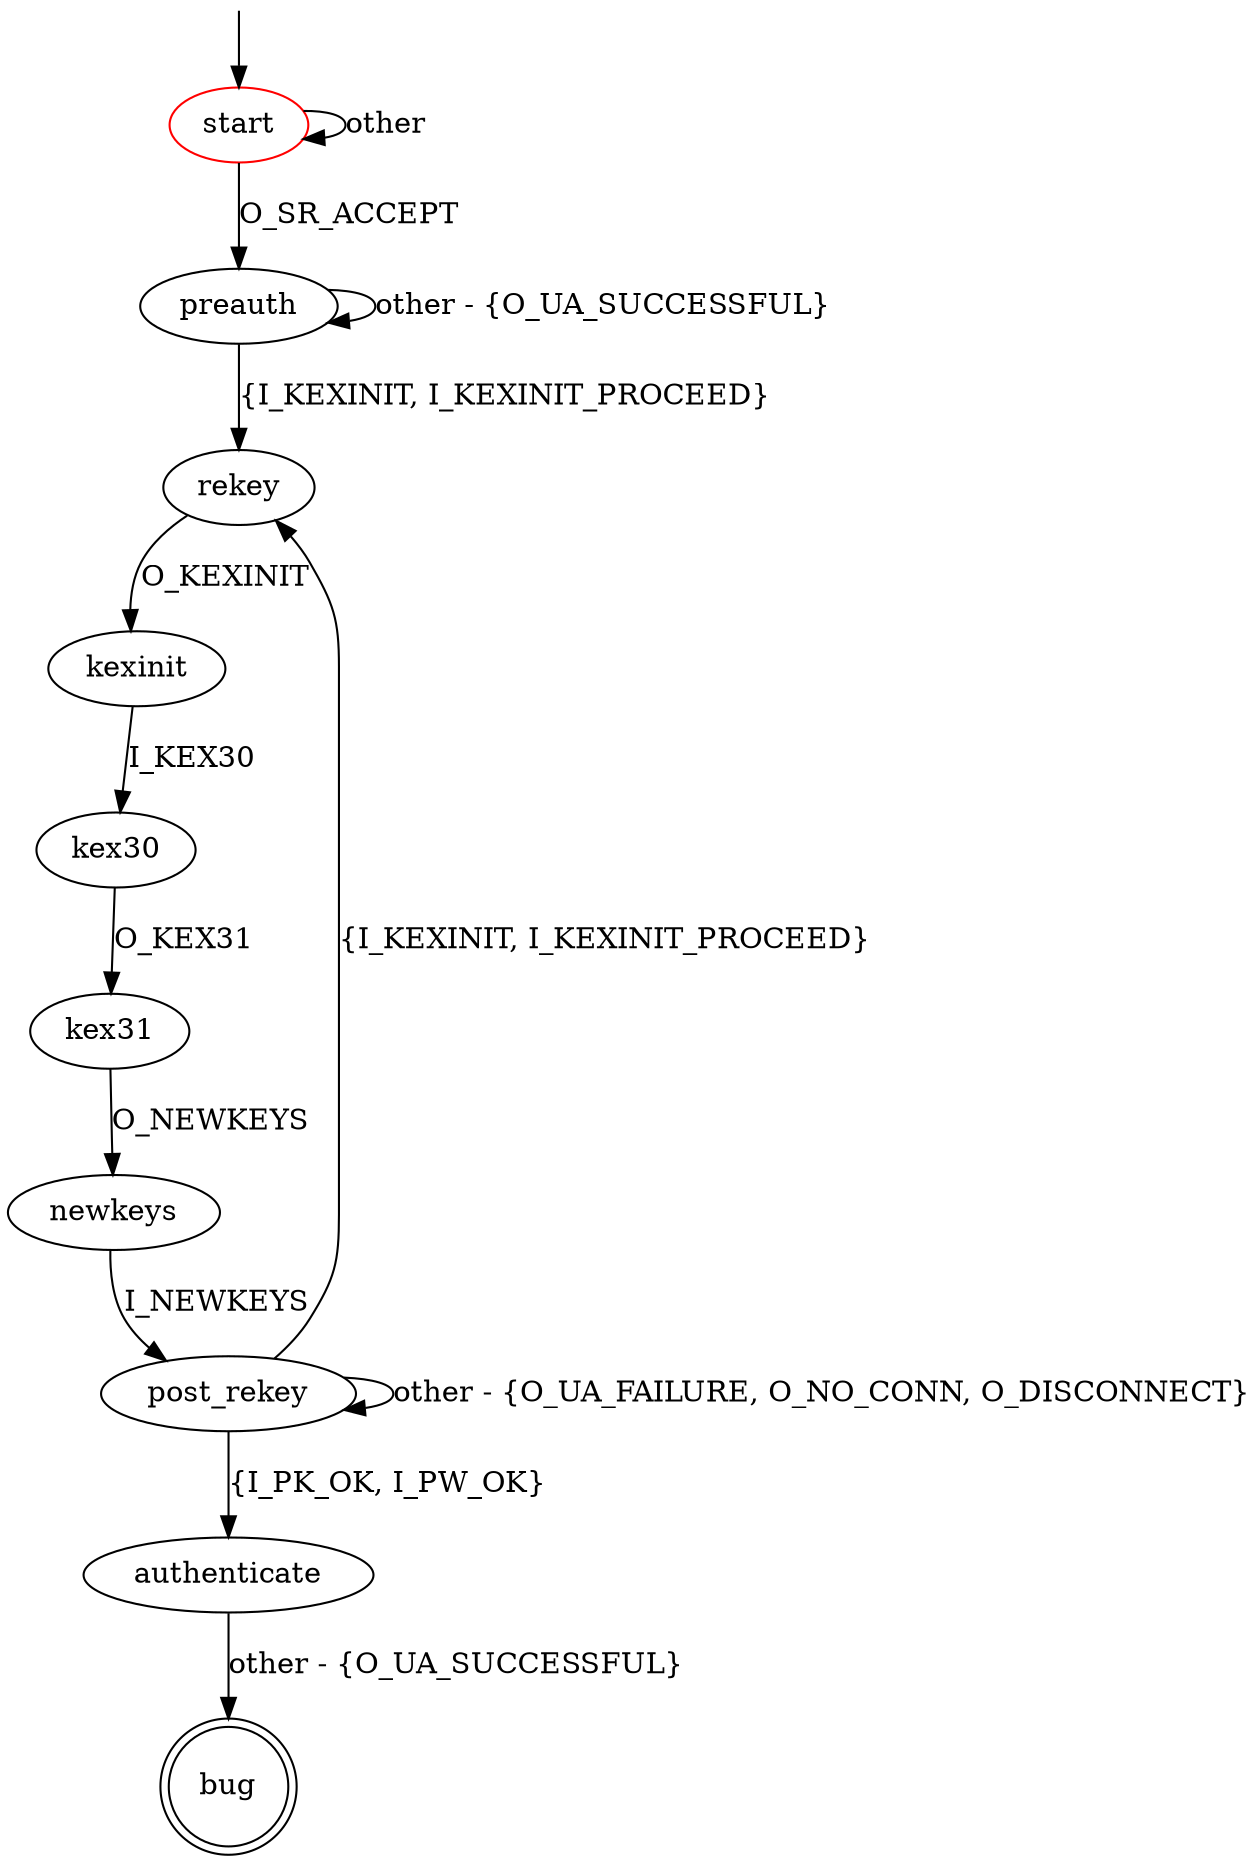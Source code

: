 digraph G {
label=""
start [color="red"]
bug [shape="doublecircle"]

start -> preauth [label="O_SR_ACCEPT"]
start -> start [label="other"]

preauth -> rekey [label="{I_KEXINIT, I_KEXINIT_PROCEED}"]
preauth -> preauth [label="other - {O_UA_SUCCESSFUL}"]

post_rekey -> rekey [label="{I_KEXINIT, I_KEXINIT_PROCEED}"]
post_rekey -> authenticate [label="{I_PK_OK, I_PW_OK}"]
post_rekey -> post_rekey [label="other - {O_UA_FAILURE, O_NO_CONN, O_DISCONNECT}"]

authenticate -> bug [label="other - {O_UA_SUCCESSFUL}"]

rekey -> kexinit [label="O_KEXINIT"]
kexinit -> kex30 [label="I_KEX30"]
kex30 -> kex31 [label="O_KEX31"]
kex31 -> newkeys [label="O_NEWKEYS"]
newkeys -> post_rekey [label="I_NEWKEYS"]

__start0 [label="" shape="none" width="0" height="0"];
__start0 -> start;
}
